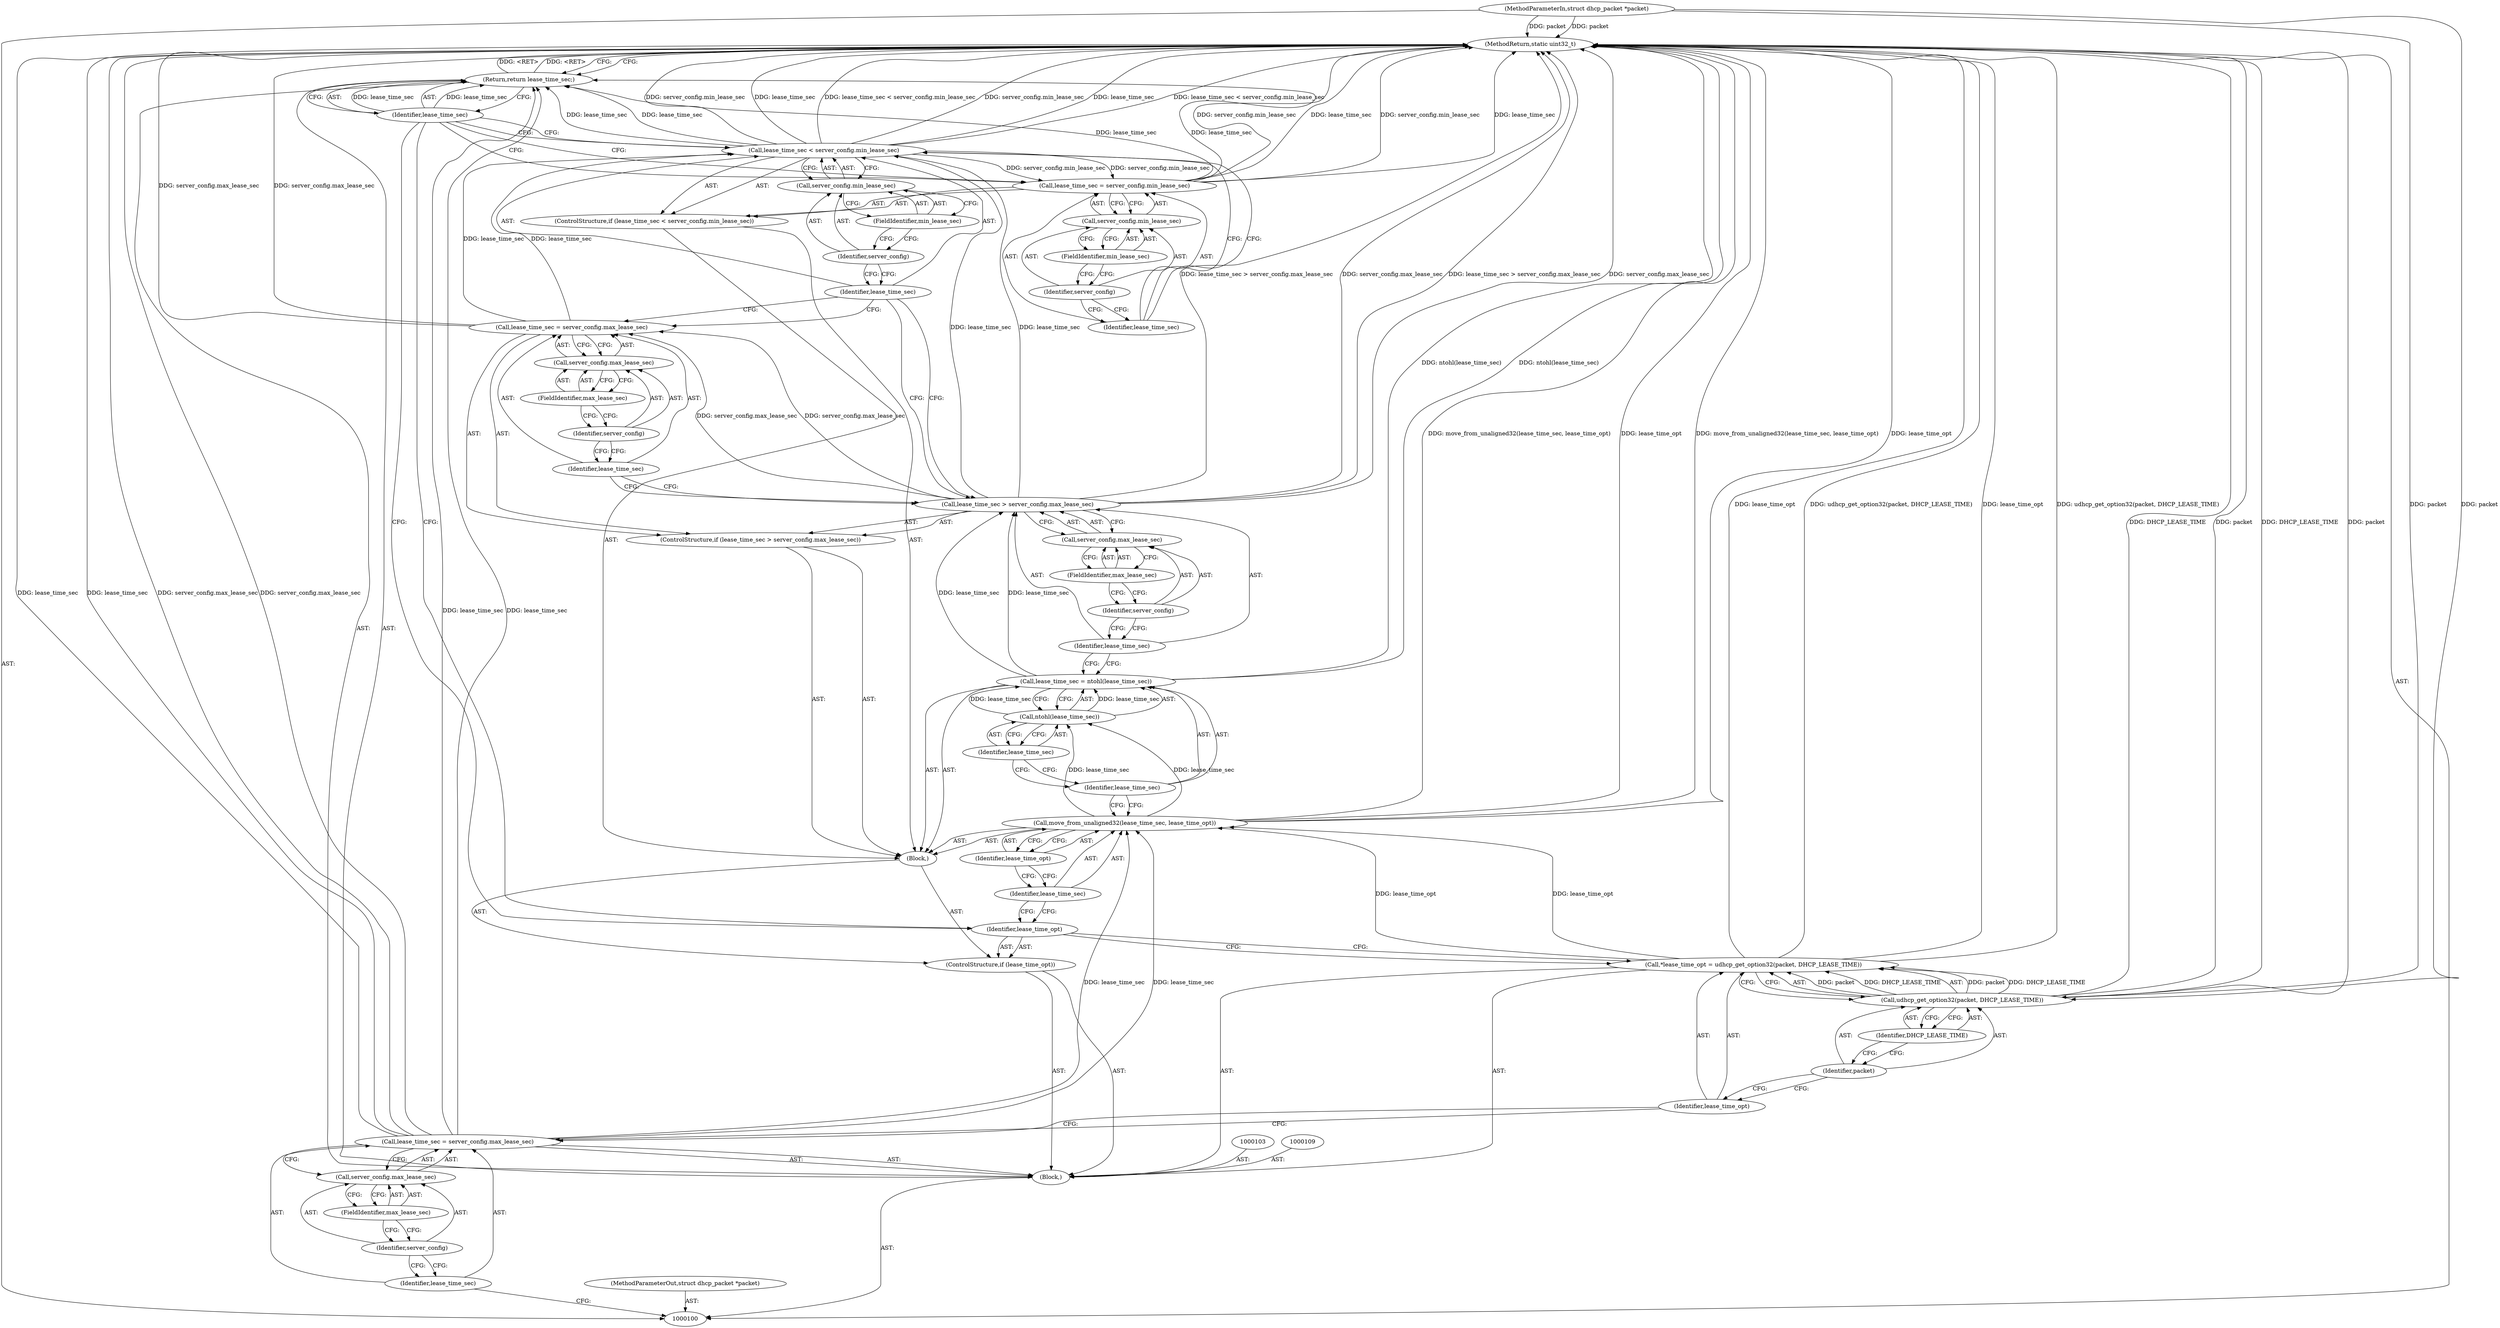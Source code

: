 digraph "0_busybox_6d3b4bb24da9a07c263f3c1acf8df85382ff562c_0" {
"1000149" [label="(MethodReturn,static uint32_t)"];
"1000101" [label="(MethodParameterIn,struct dhcp_packet *packet)"];
"1000191" [label="(MethodParameterOut,struct dhcp_packet *packet)"];
"1000136" [label="(ControlStructure,if (lease_time_sec < server_config.min_lease_sec))"];
"1000139" [label="(Call,server_config.min_lease_sec)"];
"1000140" [label="(Identifier,server_config)"];
"1000141" [label="(FieldIdentifier,min_lease_sec)"];
"1000137" [label="(Call,lease_time_sec < server_config.min_lease_sec)"];
"1000138" [label="(Identifier,lease_time_sec)"];
"1000144" [label="(Call,server_config.min_lease_sec)"];
"1000145" [label="(Identifier,server_config)"];
"1000142" [label="(Call,lease_time_sec = server_config.min_lease_sec)"];
"1000143" [label="(Identifier,lease_time_sec)"];
"1000146" [label="(FieldIdentifier,min_lease_sec)"];
"1000147" [label="(Return,return lease_time_sec;)"];
"1000148" [label="(Identifier,lease_time_sec)"];
"1000102" [label="(Block,)"];
"1000104" [label="(Call,lease_time_sec = server_config.max_lease_sec)"];
"1000105" [label="(Identifier,lease_time_sec)"];
"1000106" [label="(Call,server_config.max_lease_sec)"];
"1000107" [label="(Identifier,server_config)"];
"1000108" [label="(FieldIdentifier,max_lease_sec)"];
"1000111" [label="(Identifier,lease_time_opt)"];
"1000112" [label="(Call,udhcp_get_option32(packet, DHCP_LEASE_TIME))"];
"1000113" [label="(Identifier,packet)"];
"1000114" [label="(Identifier,DHCP_LEASE_TIME)"];
"1000110" [label="(Call,*lease_time_opt = udhcp_get_option32(packet, DHCP_LEASE_TIME))"];
"1000115" [label="(ControlStructure,if (lease_time_opt))"];
"1000117" [label="(Block,)"];
"1000116" [label="(Identifier,lease_time_opt)"];
"1000119" [label="(Identifier,lease_time_sec)"];
"1000118" [label="(Call,move_from_unaligned32(lease_time_sec, lease_time_opt))"];
"1000120" [label="(Identifier,lease_time_opt)"];
"1000123" [label="(Call,ntohl(lease_time_sec))"];
"1000124" [label="(Identifier,lease_time_sec)"];
"1000121" [label="(Call,lease_time_sec = ntohl(lease_time_sec))"];
"1000122" [label="(Identifier,lease_time_sec)"];
"1000125" [label="(ControlStructure,if (lease_time_sec > server_config.max_lease_sec))"];
"1000128" [label="(Call,server_config.max_lease_sec)"];
"1000129" [label="(Identifier,server_config)"];
"1000130" [label="(FieldIdentifier,max_lease_sec)"];
"1000126" [label="(Call,lease_time_sec > server_config.max_lease_sec)"];
"1000127" [label="(Identifier,lease_time_sec)"];
"1000133" [label="(Call,server_config.max_lease_sec)"];
"1000134" [label="(Identifier,server_config)"];
"1000131" [label="(Call,lease_time_sec = server_config.max_lease_sec)"];
"1000132" [label="(Identifier,lease_time_sec)"];
"1000135" [label="(FieldIdentifier,max_lease_sec)"];
"1000149" -> "1000100"  [label="AST: "];
"1000149" -> "1000147"  [label="CFG: "];
"1000147" -> "1000149"  [label="DDG: <RET>"];
"1000126" -> "1000149"  [label="DDG: lease_time_sec > server_config.max_lease_sec"];
"1000126" -> "1000149"  [label="DDG: server_config.max_lease_sec"];
"1000104" -> "1000149"  [label="DDG: lease_time_sec"];
"1000104" -> "1000149"  [label="DDG: server_config.max_lease_sec"];
"1000112" -> "1000149"  [label="DDG: DHCP_LEASE_TIME"];
"1000112" -> "1000149"  [label="DDG: packet"];
"1000142" -> "1000149"  [label="DDG: server_config.min_lease_sec"];
"1000142" -> "1000149"  [label="DDG: lease_time_sec"];
"1000118" -> "1000149"  [label="DDG: move_from_unaligned32(lease_time_sec, lease_time_opt)"];
"1000118" -> "1000149"  [label="DDG: lease_time_opt"];
"1000110" -> "1000149"  [label="DDG: lease_time_opt"];
"1000110" -> "1000149"  [label="DDG: udhcp_get_option32(packet, DHCP_LEASE_TIME)"];
"1000121" -> "1000149"  [label="DDG: ntohl(lease_time_sec)"];
"1000137" -> "1000149"  [label="DDG: server_config.min_lease_sec"];
"1000137" -> "1000149"  [label="DDG: lease_time_sec"];
"1000137" -> "1000149"  [label="DDG: lease_time_sec < server_config.min_lease_sec"];
"1000131" -> "1000149"  [label="DDG: server_config.max_lease_sec"];
"1000101" -> "1000149"  [label="DDG: packet"];
"1000101" -> "1000100"  [label="AST: "];
"1000101" -> "1000149"  [label="DDG: packet"];
"1000101" -> "1000112"  [label="DDG: packet"];
"1000191" -> "1000100"  [label="AST: "];
"1000136" -> "1000117"  [label="AST: "];
"1000137" -> "1000136"  [label="AST: "];
"1000142" -> "1000136"  [label="AST: "];
"1000139" -> "1000137"  [label="AST: "];
"1000139" -> "1000141"  [label="CFG: "];
"1000140" -> "1000139"  [label="AST: "];
"1000141" -> "1000139"  [label="AST: "];
"1000137" -> "1000139"  [label="CFG: "];
"1000140" -> "1000139"  [label="AST: "];
"1000140" -> "1000138"  [label="CFG: "];
"1000141" -> "1000140"  [label="CFG: "];
"1000141" -> "1000139"  [label="AST: "];
"1000141" -> "1000140"  [label="CFG: "];
"1000139" -> "1000141"  [label="CFG: "];
"1000137" -> "1000136"  [label="AST: "];
"1000137" -> "1000139"  [label="CFG: "];
"1000138" -> "1000137"  [label="AST: "];
"1000139" -> "1000137"  [label="AST: "];
"1000143" -> "1000137"  [label="CFG: "];
"1000148" -> "1000137"  [label="CFG: "];
"1000137" -> "1000149"  [label="DDG: server_config.min_lease_sec"];
"1000137" -> "1000149"  [label="DDG: lease_time_sec"];
"1000137" -> "1000149"  [label="DDG: lease_time_sec < server_config.min_lease_sec"];
"1000131" -> "1000137"  [label="DDG: lease_time_sec"];
"1000126" -> "1000137"  [label="DDG: lease_time_sec"];
"1000137" -> "1000142"  [label="DDG: server_config.min_lease_sec"];
"1000137" -> "1000147"  [label="DDG: lease_time_sec"];
"1000138" -> "1000137"  [label="AST: "];
"1000138" -> "1000131"  [label="CFG: "];
"1000138" -> "1000126"  [label="CFG: "];
"1000140" -> "1000138"  [label="CFG: "];
"1000144" -> "1000142"  [label="AST: "];
"1000144" -> "1000146"  [label="CFG: "];
"1000145" -> "1000144"  [label="AST: "];
"1000146" -> "1000144"  [label="AST: "];
"1000142" -> "1000144"  [label="CFG: "];
"1000145" -> "1000144"  [label="AST: "];
"1000145" -> "1000143"  [label="CFG: "];
"1000146" -> "1000145"  [label="CFG: "];
"1000142" -> "1000136"  [label="AST: "];
"1000142" -> "1000144"  [label="CFG: "];
"1000143" -> "1000142"  [label="AST: "];
"1000144" -> "1000142"  [label="AST: "];
"1000148" -> "1000142"  [label="CFG: "];
"1000142" -> "1000149"  [label="DDG: server_config.min_lease_sec"];
"1000142" -> "1000149"  [label="DDG: lease_time_sec"];
"1000137" -> "1000142"  [label="DDG: server_config.min_lease_sec"];
"1000142" -> "1000147"  [label="DDG: lease_time_sec"];
"1000143" -> "1000142"  [label="AST: "];
"1000143" -> "1000137"  [label="CFG: "];
"1000145" -> "1000143"  [label="CFG: "];
"1000146" -> "1000144"  [label="AST: "];
"1000146" -> "1000145"  [label="CFG: "];
"1000144" -> "1000146"  [label="CFG: "];
"1000147" -> "1000102"  [label="AST: "];
"1000147" -> "1000148"  [label="CFG: "];
"1000148" -> "1000147"  [label="AST: "];
"1000149" -> "1000147"  [label="CFG: "];
"1000147" -> "1000149"  [label="DDG: <RET>"];
"1000148" -> "1000147"  [label="DDG: lease_time_sec"];
"1000104" -> "1000147"  [label="DDG: lease_time_sec"];
"1000142" -> "1000147"  [label="DDG: lease_time_sec"];
"1000137" -> "1000147"  [label="DDG: lease_time_sec"];
"1000148" -> "1000147"  [label="AST: "];
"1000148" -> "1000142"  [label="CFG: "];
"1000148" -> "1000137"  [label="CFG: "];
"1000148" -> "1000116"  [label="CFG: "];
"1000147" -> "1000148"  [label="CFG: "];
"1000148" -> "1000147"  [label="DDG: lease_time_sec"];
"1000102" -> "1000100"  [label="AST: "];
"1000103" -> "1000102"  [label="AST: "];
"1000104" -> "1000102"  [label="AST: "];
"1000109" -> "1000102"  [label="AST: "];
"1000110" -> "1000102"  [label="AST: "];
"1000115" -> "1000102"  [label="AST: "];
"1000147" -> "1000102"  [label="AST: "];
"1000104" -> "1000102"  [label="AST: "];
"1000104" -> "1000106"  [label="CFG: "];
"1000105" -> "1000104"  [label="AST: "];
"1000106" -> "1000104"  [label="AST: "];
"1000111" -> "1000104"  [label="CFG: "];
"1000104" -> "1000149"  [label="DDG: lease_time_sec"];
"1000104" -> "1000149"  [label="DDG: server_config.max_lease_sec"];
"1000104" -> "1000118"  [label="DDG: lease_time_sec"];
"1000104" -> "1000147"  [label="DDG: lease_time_sec"];
"1000105" -> "1000104"  [label="AST: "];
"1000105" -> "1000100"  [label="CFG: "];
"1000107" -> "1000105"  [label="CFG: "];
"1000106" -> "1000104"  [label="AST: "];
"1000106" -> "1000108"  [label="CFG: "];
"1000107" -> "1000106"  [label="AST: "];
"1000108" -> "1000106"  [label="AST: "];
"1000104" -> "1000106"  [label="CFG: "];
"1000107" -> "1000106"  [label="AST: "];
"1000107" -> "1000105"  [label="CFG: "];
"1000108" -> "1000107"  [label="CFG: "];
"1000108" -> "1000106"  [label="AST: "];
"1000108" -> "1000107"  [label="CFG: "];
"1000106" -> "1000108"  [label="CFG: "];
"1000111" -> "1000110"  [label="AST: "];
"1000111" -> "1000104"  [label="CFG: "];
"1000113" -> "1000111"  [label="CFG: "];
"1000112" -> "1000110"  [label="AST: "];
"1000112" -> "1000114"  [label="CFG: "];
"1000113" -> "1000112"  [label="AST: "];
"1000114" -> "1000112"  [label="AST: "];
"1000110" -> "1000112"  [label="CFG: "];
"1000112" -> "1000149"  [label="DDG: DHCP_LEASE_TIME"];
"1000112" -> "1000149"  [label="DDG: packet"];
"1000112" -> "1000110"  [label="DDG: packet"];
"1000112" -> "1000110"  [label="DDG: DHCP_LEASE_TIME"];
"1000101" -> "1000112"  [label="DDG: packet"];
"1000113" -> "1000112"  [label="AST: "];
"1000113" -> "1000111"  [label="CFG: "];
"1000114" -> "1000113"  [label="CFG: "];
"1000114" -> "1000112"  [label="AST: "];
"1000114" -> "1000113"  [label="CFG: "];
"1000112" -> "1000114"  [label="CFG: "];
"1000110" -> "1000102"  [label="AST: "];
"1000110" -> "1000112"  [label="CFG: "];
"1000111" -> "1000110"  [label="AST: "];
"1000112" -> "1000110"  [label="AST: "];
"1000116" -> "1000110"  [label="CFG: "];
"1000110" -> "1000149"  [label="DDG: lease_time_opt"];
"1000110" -> "1000149"  [label="DDG: udhcp_get_option32(packet, DHCP_LEASE_TIME)"];
"1000112" -> "1000110"  [label="DDG: packet"];
"1000112" -> "1000110"  [label="DDG: DHCP_LEASE_TIME"];
"1000110" -> "1000118"  [label="DDG: lease_time_opt"];
"1000115" -> "1000102"  [label="AST: "];
"1000116" -> "1000115"  [label="AST: "];
"1000117" -> "1000115"  [label="AST: "];
"1000117" -> "1000115"  [label="AST: "];
"1000118" -> "1000117"  [label="AST: "];
"1000121" -> "1000117"  [label="AST: "];
"1000125" -> "1000117"  [label="AST: "];
"1000136" -> "1000117"  [label="AST: "];
"1000116" -> "1000115"  [label="AST: "];
"1000116" -> "1000110"  [label="CFG: "];
"1000119" -> "1000116"  [label="CFG: "];
"1000148" -> "1000116"  [label="CFG: "];
"1000119" -> "1000118"  [label="AST: "];
"1000119" -> "1000116"  [label="CFG: "];
"1000120" -> "1000119"  [label="CFG: "];
"1000118" -> "1000117"  [label="AST: "];
"1000118" -> "1000120"  [label="CFG: "];
"1000119" -> "1000118"  [label="AST: "];
"1000120" -> "1000118"  [label="AST: "];
"1000122" -> "1000118"  [label="CFG: "];
"1000118" -> "1000149"  [label="DDG: move_from_unaligned32(lease_time_sec, lease_time_opt)"];
"1000118" -> "1000149"  [label="DDG: lease_time_opt"];
"1000104" -> "1000118"  [label="DDG: lease_time_sec"];
"1000110" -> "1000118"  [label="DDG: lease_time_opt"];
"1000118" -> "1000123"  [label="DDG: lease_time_sec"];
"1000120" -> "1000118"  [label="AST: "];
"1000120" -> "1000119"  [label="CFG: "];
"1000118" -> "1000120"  [label="CFG: "];
"1000123" -> "1000121"  [label="AST: "];
"1000123" -> "1000124"  [label="CFG: "];
"1000124" -> "1000123"  [label="AST: "];
"1000121" -> "1000123"  [label="CFG: "];
"1000123" -> "1000121"  [label="DDG: lease_time_sec"];
"1000118" -> "1000123"  [label="DDG: lease_time_sec"];
"1000124" -> "1000123"  [label="AST: "];
"1000124" -> "1000122"  [label="CFG: "];
"1000123" -> "1000124"  [label="CFG: "];
"1000121" -> "1000117"  [label="AST: "];
"1000121" -> "1000123"  [label="CFG: "];
"1000122" -> "1000121"  [label="AST: "];
"1000123" -> "1000121"  [label="AST: "];
"1000127" -> "1000121"  [label="CFG: "];
"1000121" -> "1000149"  [label="DDG: ntohl(lease_time_sec)"];
"1000123" -> "1000121"  [label="DDG: lease_time_sec"];
"1000121" -> "1000126"  [label="DDG: lease_time_sec"];
"1000122" -> "1000121"  [label="AST: "];
"1000122" -> "1000118"  [label="CFG: "];
"1000124" -> "1000122"  [label="CFG: "];
"1000125" -> "1000117"  [label="AST: "];
"1000126" -> "1000125"  [label="AST: "];
"1000131" -> "1000125"  [label="AST: "];
"1000128" -> "1000126"  [label="AST: "];
"1000128" -> "1000130"  [label="CFG: "];
"1000129" -> "1000128"  [label="AST: "];
"1000130" -> "1000128"  [label="AST: "];
"1000126" -> "1000128"  [label="CFG: "];
"1000129" -> "1000128"  [label="AST: "];
"1000129" -> "1000127"  [label="CFG: "];
"1000130" -> "1000129"  [label="CFG: "];
"1000130" -> "1000128"  [label="AST: "];
"1000130" -> "1000129"  [label="CFG: "];
"1000128" -> "1000130"  [label="CFG: "];
"1000126" -> "1000125"  [label="AST: "];
"1000126" -> "1000128"  [label="CFG: "];
"1000127" -> "1000126"  [label="AST: "];
"1000128" -> "1000126"  [label="AST: "];
"1000132" -> "1000126"  [label="CFG: "];
"1000138" -> "1000126"  [label="CFG: "];
"1000126" -> "1000149"  [label="DDG: lease_time_sec > server_config.max_lease_sec"];
"1000126" -> "1000149"  [label="DDG: server_config.max_lease_sec"];
"1000121" -> "1000126"  [label="DDG: lease_time_sec"];
"1000126" -> "1000131"  [label="DDG: server_config.max_lease_sec"];
"1000126" -> "1000137"  [label="DDG: lease_time_sec"];
"1000127" -> "1000126"  [label="AST: "];
"1000127" -> "1000121"  [label="CFG: "];
"1000129" -> "1000127"  [label="CFG: "];
"1000133" -> "1000131"  [label="AST: "];
"1000133" -> "1000135"  [label="CFG: "];
"1000134" -> "1000133"  [label="AST: "];
"1000135" -> "1000133"  [label="AST: "];
"1000131" -> "1000133"  [label="CFG: "];
"1000134" -> "1000133"  [label="AST: "];
"1000134" -> "1000132"  [label="CFG: "];
"1000135" -> "1000134"  [label="CFG: "];
"1000131" -> "1000125"  [label="AST: "];
"1000131" -> "1000133"  [label="CFG: "];
"1000132" -> "1000131"  [label="AST: "];
"1000133" -> "1000131"  [label="AST: "];
"1000138" -> "1000131"  [label="CFG: "];
"1000131" -> "1000149"  [label="DDG: server_config.max_lease_sec"];
"1000126" -> "1000131"  [label="DDG: server_config.max_lease_sec"];
"1000131" -> "1000137"  [label="DDG: lease_time_sec"];
"1000132" -> "1000131"  [label="AST: "];
"1000132" -> "1000126"  [label="CFG: "];
"1000134" -> "1000132"  [label="CFG: "];
"1000135" -> "1000133"  [label="AST: "];
"1000135" -> "1000134"  [label="CFG: "];
"1000133" -> "1000135"  [label="CFG: "];
}

